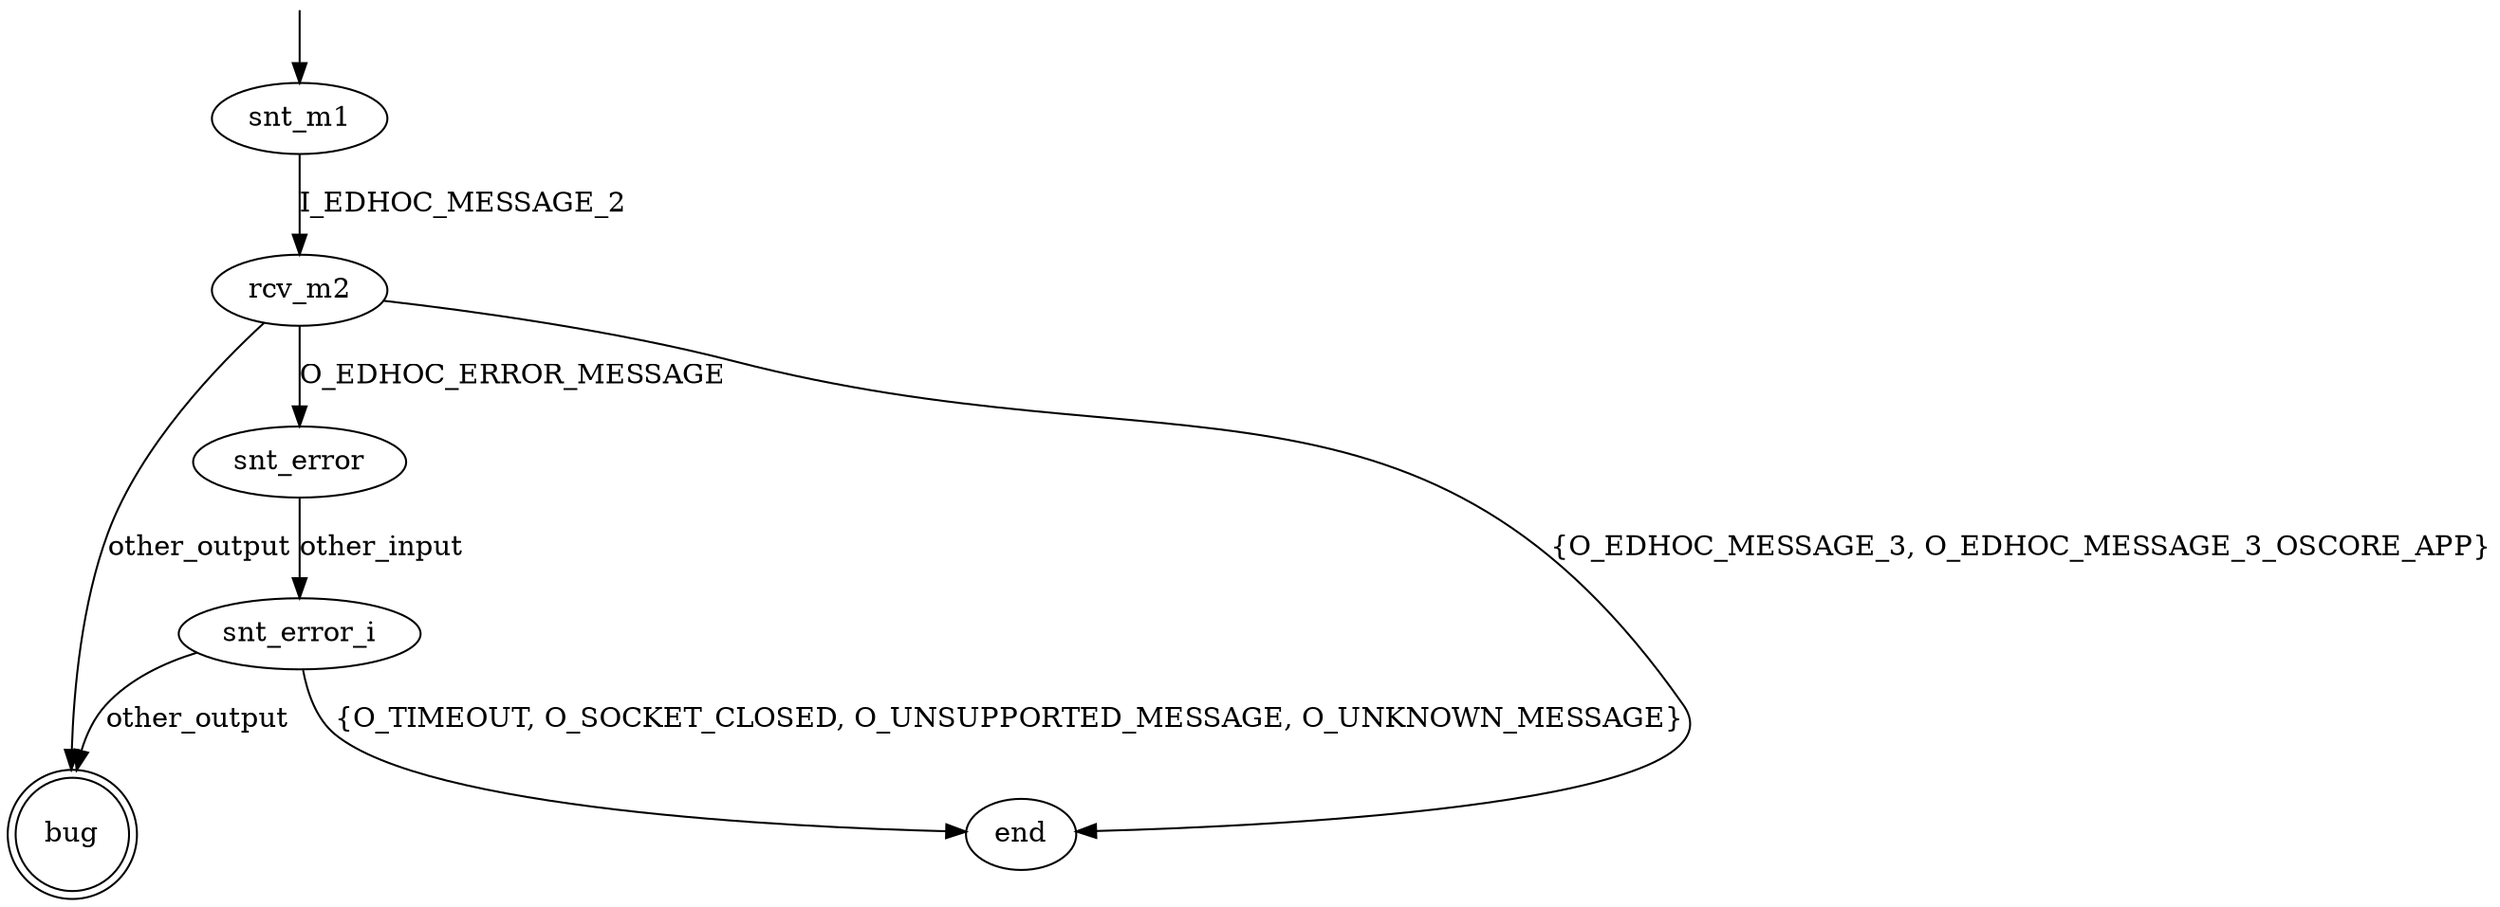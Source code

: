 digraph G {
bug [shape="doublecircle"]

snt_m1 -> rcv_m2 [label="I_EDHOC_MESSAGE_2"]

rcv_m2 -> end [label="{O_EDHOC_MESSAGE_3, O_EDHOC_MESSAGE_3_OSCORE_APP}"]
rcv_m2 -> snt_error [label="O_EDHOC_ERROR_MESSAGE"]
rcv_m2 -> bug [label="other_output"]

snt_error -> snt_error_i [label="other_input"]
snt_error_i -> end [label="{O_TIMEOUT, O_SOCKET_CLOSED, O_UNSUPPORTED_MESSAGE, O_UNKNOWN_MESSAGE}"]
snt_error_i -> bug [label="other_output"]

__start0 [label="" shape="none" width="0" height="0"];
__start0 -> snt_m1;
}
